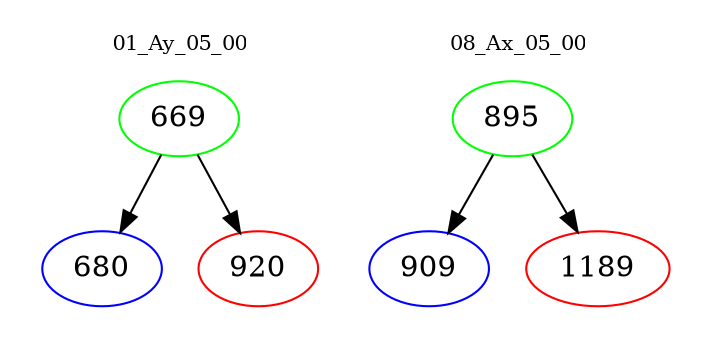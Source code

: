 digraph{
subgraph cluster_0 {
color = white
label = "01_Ay_05_00";
fontsize=10;
T0_669 [label="669", color="green"]
T0_669 -> T0_680 [color="black"]
T0_680 [label="680", color="blue"]
T0_669 -> T0_920 [color="black"]
T0_920 [label="920", color="red"]
}
subgraph cluster_1 {
color = white
label = "08_Ax_05_00";
fontsize=10;
T1_895 [label="895", color="green"]
T1_895 -> T1_909 [color="black"]
T1_909 [label="909", color="blue"]
T1_895 -> T1_1189 [color="black"]
T1_1189 [label="1189", color="red"]
}
}
